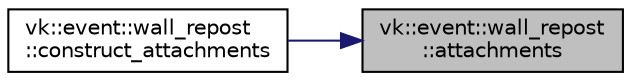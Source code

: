 digraph "vk::event::wall_repost::attachments"
{
 // LATEX_PDF_SIZE
  edge [fontname="Helvetica",fontsize="10",labelfontname="Helvetica",labelfontsize="10"];
  node [fontname="Helvetica",fontsize="10",shape=record];
  rankdir="RL";
  Node1 [label="vk::event::wall_repost\l::attachments",height=0.2,width=0.4,color="black", fillcolor="grey75", style="filled", fontcolor="black",tooltip=" "];
  Node1 -> Node2 [dir="back",color="midnightblue",fontsize="10",style="solid",fontname="Helvetica"];
  Node2 [label="vk::event::wall_repost\l::construct_attachments",height=0.2,width=0.4,color="black", fillcolor="white", style="filled",URL="$classvk_1_1event_1_1wall__repost.html#a69268114d063f5130f5c969e566f1a19",tooltip=" "];
}
